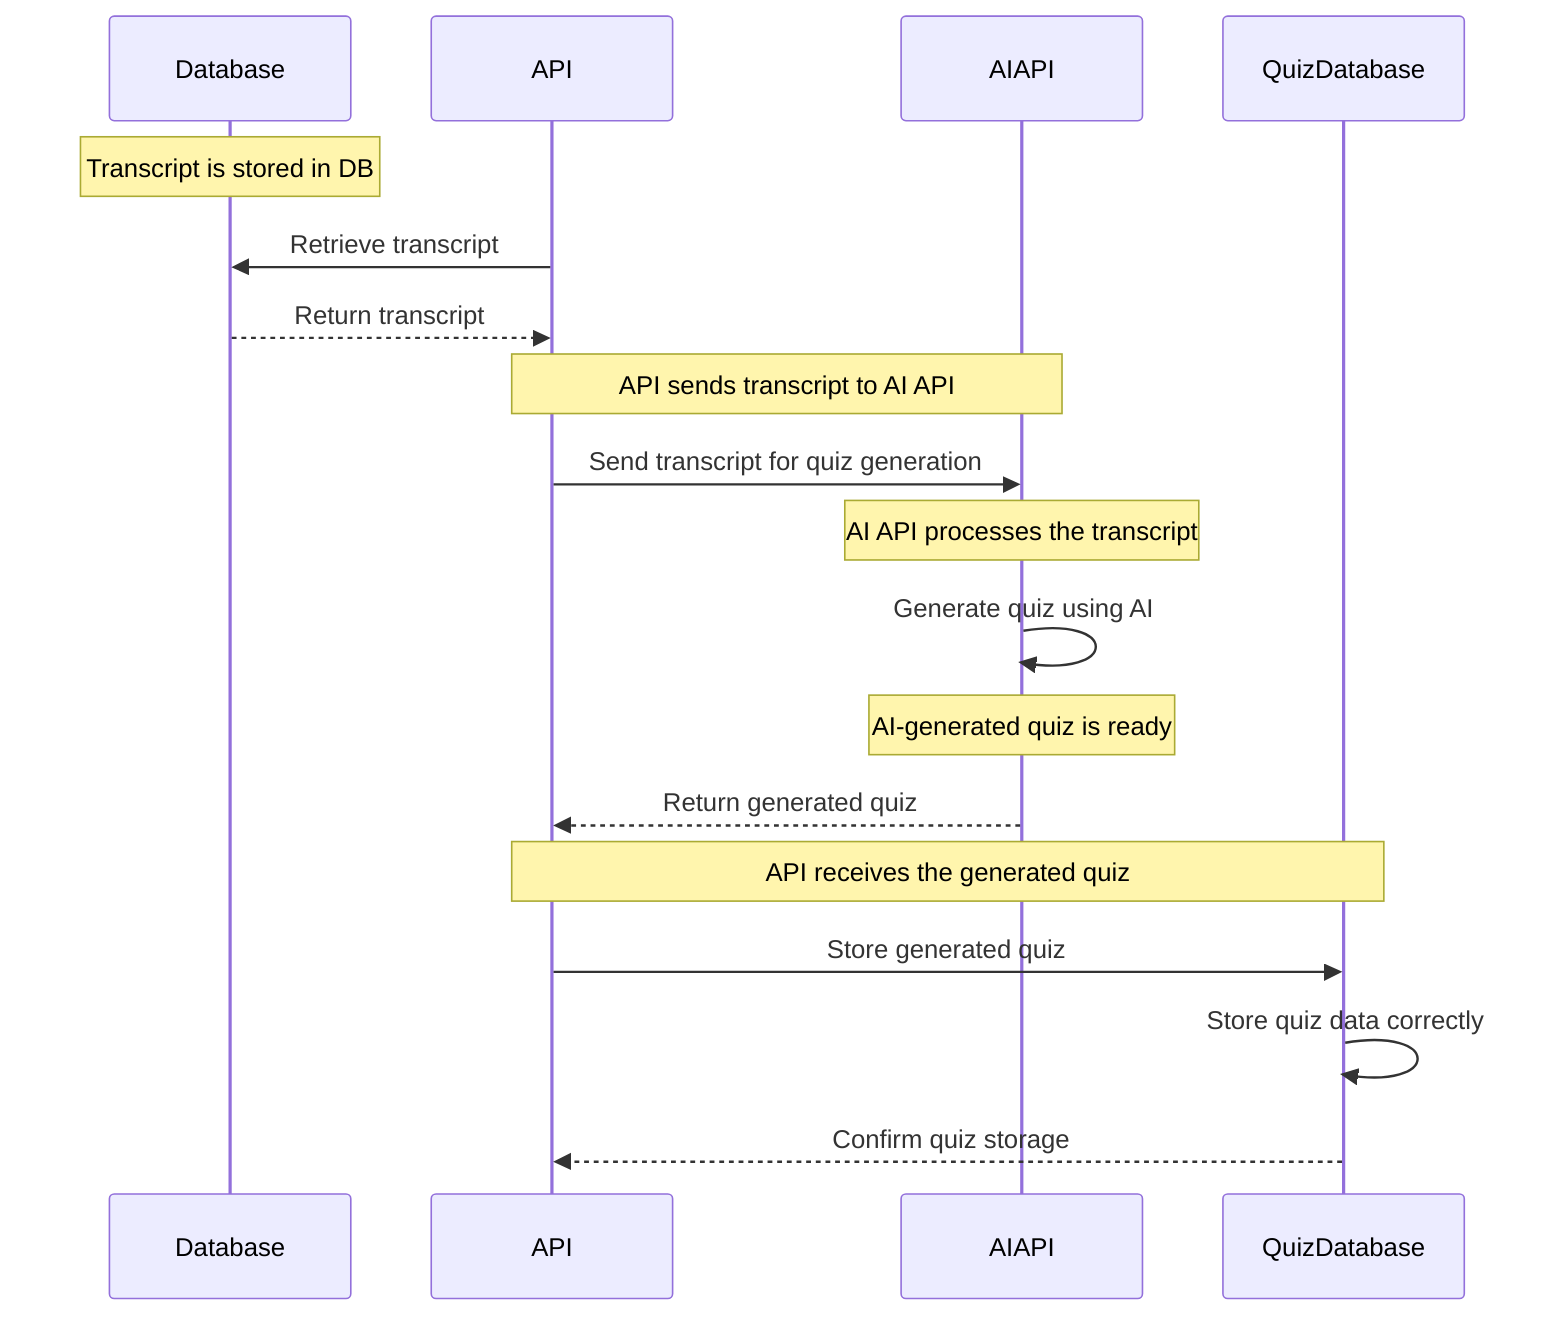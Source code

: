 sequenceDiagram
    participant Database
    participant API
    participant AIAPI
    participant QuizDatabase

    Note over Database: Transcript is stored in DB
    API->>Database: Retrieve transcript
    Database-->>API: Return transcript

    Note over API,AIAPI: API sends transcript to AI API
    API->>AIAPI: Send transcript for quiz generation

    Note over AIAPI: AI API processes the transcript
    AIAPI->>AIAPI: Generate quiz using AI

    Note over AIAPI: AI-generated quiz is ready
    AIAPI-->>API: Return generated quiz

    Note over API,QuizDatabase: API receives the generated quiz
    API->>QuizDatabase: Store generated quiz

   
    QuizDatabase->>QuizDatabase: Store quiz data correctly
    QuizDatabase-->>API: Confirm quiz storage